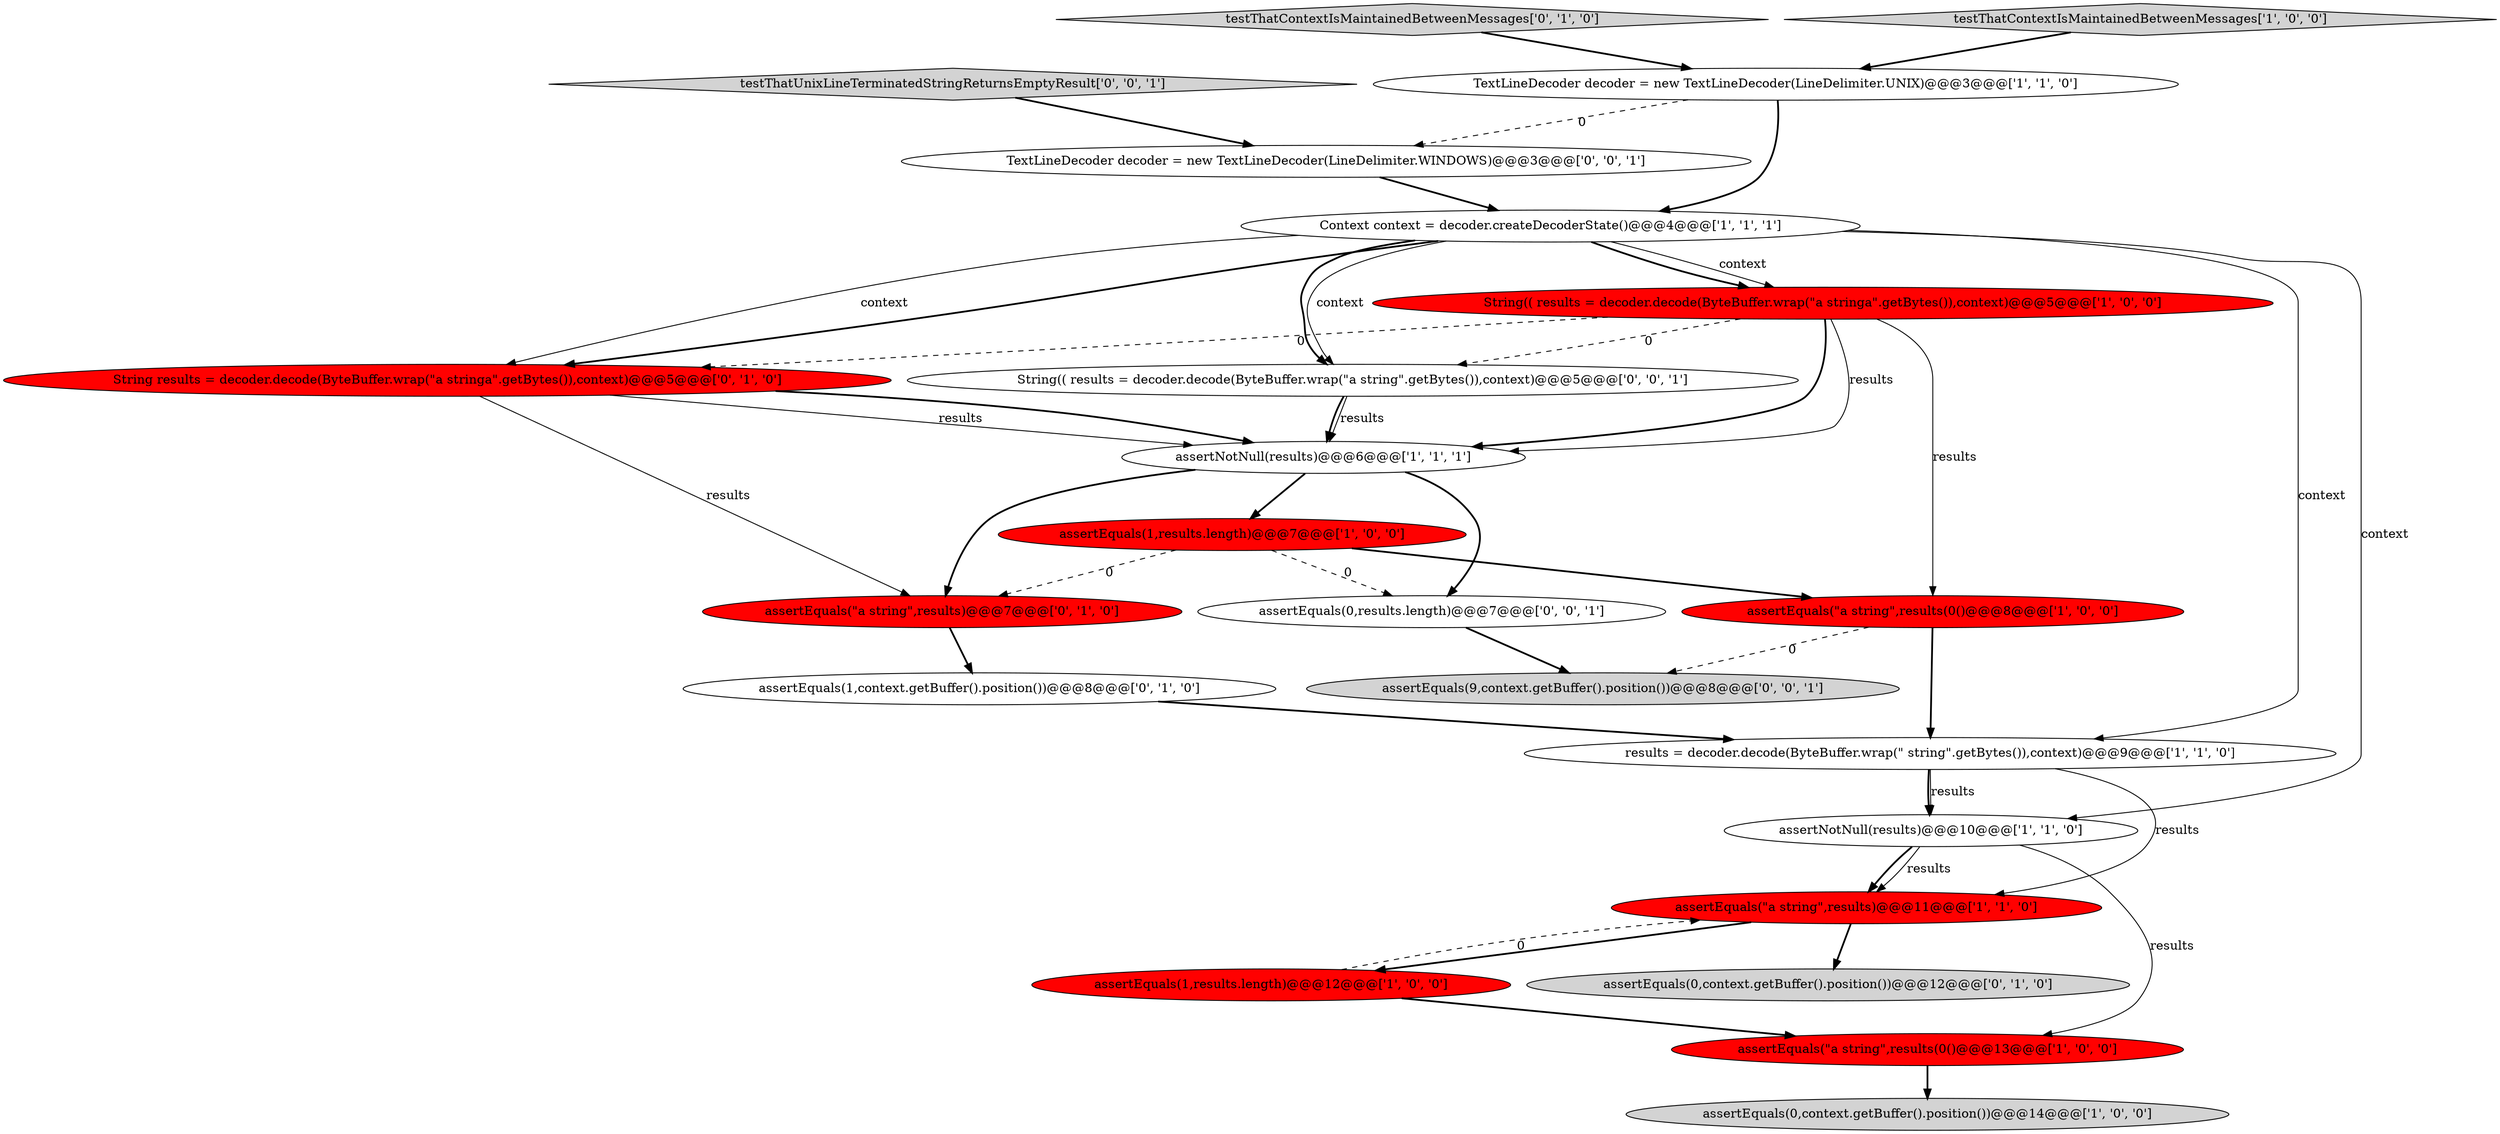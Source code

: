 digraph {
3 [style = filled, label = "String(( results = decoder.decode(ByteBuffer.wrap(\"a stringa\".getBytes()),context)@@@5@@@['1', '0', '0']", fillcolor = red, shape = ellipse image = "AAA1AAABBB1BBB"];
2 [style = filled, label = "assertEquals(\"a string\",results)@@@11@@@['1', '1', '0']", fillcolor = red, shape = ellipse image = "AAA1AAABBB1BBB"];
4 [style = filled, label = "assertEquals(1,results.length)@@@7@@@['1', '0', '0']", fillcolor = red, shape = ellipse image = "AAA1AAABBB1BBB"];
1 [style = filled, label = "assertEquals(\"a string\",results(0()@@@13@@@['1', '0', '0']", fillcolor = red, shape = ellipse image = "AAA1AAABBB1BBB"];
7 [style = filled, label = "Context context = decoder.createDecoderState()@@@4@@@['1', '1', '1']", fillcolor = white, shape = ellipse image = "AAA0AAABBB1BBB"];
13 [style = filled, label = "assertEquals(\"a string\",results)@@@7@@@['0', '1', '0']", fillcolor = red, shape = ellipse image = "AAA1AAABBB2BBB"];
5 [style = filled, label = "assertEquals(\"a string\",results(0()@@@8@@@['1', '0', '0']", fillcolor = red, shape = ellipse image = "AAA1AAABBB1BBB"];
20 [style = filled, label = "testThatUnixLineTerminatedStringReturnsEmptyResult['0', '0', '1']", fillcolor = lightgray, shape = diamond image = "AAA0AAABBB3BBB"];
6 [style = filled, label = "results = decoder.decode(ByteBuffer.wrap(\" string\".getBytes()),context)@@@9@@@['1', '1', '0']", fillcolor = white, shape = ellipse image = "AAA0AAABBB1BBB"];
14 [style = filled, label = "testThatContextIsMaintainedBetweenMessages['0', '1', '0']", fillcolor = lightgray, shape = diamond image = "AAA0AAABBB2BBB"];
19 [style = filled, label = "TextLineDecoder decoder = new TextLineDecoder(LineDelimiter.WINDOWS)@@@3@@@['0', '0', '1']", fillcolor = white, shape = ellipse image = "AAA0AAABBB3BBB"];
8 [style = filled, label = "testThatContextIsMaintainedBetweenMessages['1', '0', '0']", fillcolor = lightgray, shape = diamond image = "AAA0AAABBB1BBB"];
17 [style = filled, label = "assertEquals(1,context.getBuffer().position())@@@8@@@['0', '1', '0']", fillcolor = white, shape = ellipse image = "AAA0AAABBB2BBB"];
21 [style = filled, label = "assertEquals(9,context.getBuffer().position())@@@8@@@['0', '0', '1']", fillcolor = lightgray, shape = ellipse image = "AAA0AAABBB3BBB"];
10 [style = filled, label = "assertNotNull(results)@@@10@@@['1', '1', '0']", fillcolor = white, shape = ellipse image = "AAA0AAABBB1BBB"];
11 [style = filled, label = "assertNotNull(results)@@@6@@@['1', '1', '1']", fillcolor = white, shape = ellipse image = "AAA0AAABBB1BBB"];
15 [style = filled, label = "assertEquals(0,context.getBuffer().position())@@@12@@@['0', '1', '0']", fillcolor = lightgray, shape = ellipse image = "AAA0AAABBB2BBB"];
18 [style = filled, label = "String(( results = decoder.decode(ByteBuffer.wrap(\"a string\".getBytes()),context)@@@5@@@['0', '0', '1']", fillcolor = white, shape = ellipse image = "AAA0AAABBB3BBB"];
16 [style = filled, label = "String results = decoder.decode(ByteBuffer.wrap(\"a stringa\".getBytes()),context)@@@5@@@['0', '1', '0']", fillcolor = red, shape = ellipse image = "AAA1AAABBB2BBB"];
22 [style = filled, label = "assertEquals(0,results.length)@@@7@@@['0', '0', '1']", fillcolor = white, shape = ellipse image = "AAA0AAABBB3BBB"];
12 [style = filled, label = "assertEquals(0,context.getBuffer().position())@@@14@@@['1', '0', '0']", fillcolor = lightgray, shape = ellipse image = "AAA0AAABBB1BBB"];
9 [style = filled, label = "TextLineDecoder decoder = new TextLineDecoder(LineDelimiter.UNIX)@@@3@@@['1', '1', '0']", fillcolor = white, shape = ellipse image = "AAA0AAABBB1BBB"];
0 [style = filled, label = "assertEquals(1,results.length)@@@12@@@['1', '0', '0']", fillcolor = red, shape = ellipse image = "AAA1AAABBB1BBB"];
16->13 [style = solid, label="results"];
7->16 [style = solid, label="context"];
3->11 [style = solid, label="results"];
16->11 [style = bold, label=""];
17->6 [style = bold, label=""];
3->18 [style = dashed, label="0"];
11->4 [style = bold, label=""];
18->11 [style = bold, label=""];
3->11 [style = bold, label=""];
22->21 [style = bold, label=""];
10->1 [style = solid, label="results"];
6->10 [style = solid, label="results"];
4->22 [style = dashed, label="0"];
9->7 [style = bold, label=""];
7->10 [style = solid, label="context"];
7->18 [style = solid, label="context"];
7->3 [style = bold, label=""];
9->19 [style = dashed, label="0"];
7->3 [style = solid, label="context"];
13->17 [style = bold, label=""];
2->0 [style = bold, label=""];
10->2 [style = solid, label="results"];
5->6 [style = bold, label=""];
0->1 [style = bold, label=""];
3->5 [style = solid, label="results"];
6->10 [style = bold, label=""];
11->13 [style = bold, label=""];
2->15 [style = bold, label=""];
7->16 [style = bold, label=""];
8->9 [style = bold, label=""];
1->12 [style = bold, label=""];
11->22 [style = bold, label=""];
7->18 [style = bold, label=""];
5->21 [style = dashed, label="0"];
14->9 [style = bold, label=""];
10->2 [style = bold, label=""];
7->6 [style = solid, label="context"];
0->2 [style = dashed, label="0"];
4->13 [style = dashed, label="0"];
20->19 [style = bold, label=""];
18->11 [style = solid, label="results"];
4->5 [style = bold, label=""];
19->7 [style = bold, label=""];
3->16 [style = dashed, label="0"];
6->2 [style = solid, label="results"];
16->11 [style = solid, label="results"];
}
